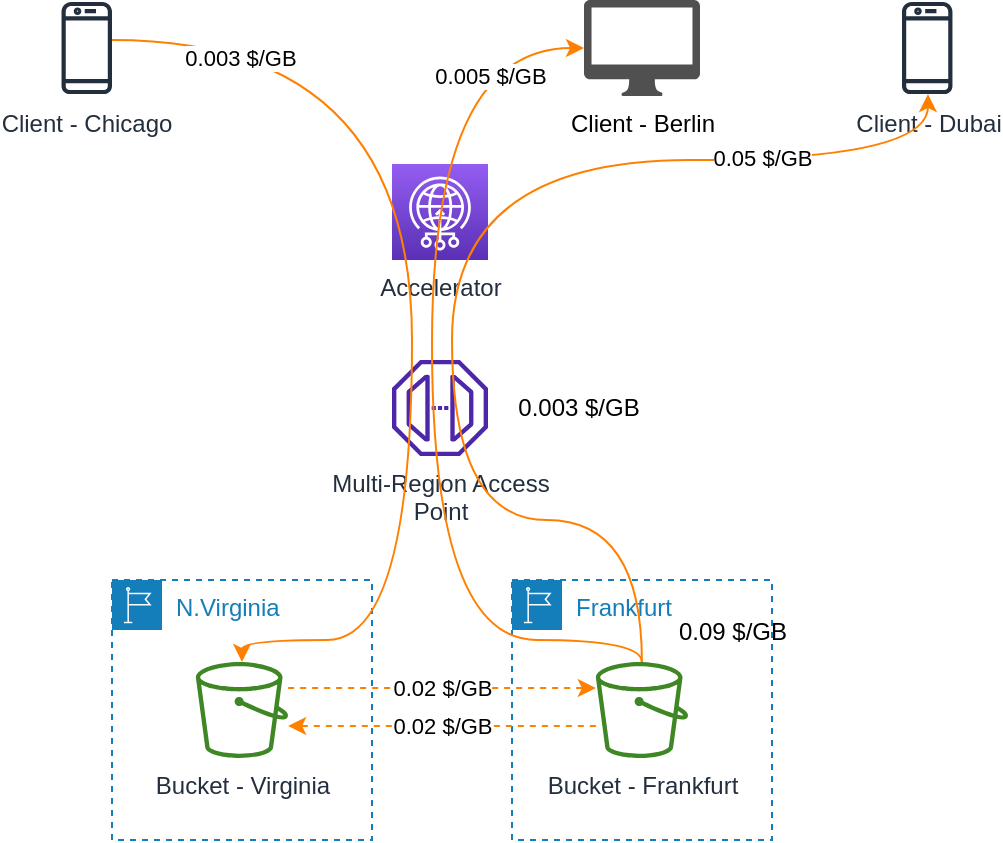 <mxfile version="20.8.16" type="device"><diagram name="第 1 页" id="8zA6-Azrf-kQZXyecfPe"><mxGraphModel dx="954" dy="674" grid="1" gridSize="10" guides="1" tooltips="1" connect="1" arrows="1" fold="1" page="1" pageScale="1" pageWidth="1169" pageHeight="827" math="0" shadow="0"><root><mxCell id="0"/><mxCell id="1" parent="0"/><mxCell id="eW5RJD7KtHPbTi6ZyE5a-6" value="N.Virginia" style="points=[[0,0],[0.25,0],[0.5,0],[0.75,0],[1,0],[1,0.25],[1,0.5],[1,0.75],[1,1],[0.75,1],[0.5,1],[0.25,1],[0,1],[0,0.75],[0,0.5],[0,0.25]];outlineConnect=0;gradientColor=none;html=1;whiteSpace=wrap;fontSize=12;fontStyle=0;container=1;pointerEvents=0;collapsible=0;recursiveResize=0;shape=mxgraph.aws4.group;grIcon=mxgraph.aws4.group_region;strokeColor=#147EBA;fillColor=none;verticalAlign=top;align=left;spacingLeft=30;fontColor=#147EBA;dashed=1;" parent="1" vertex="1"><mxGeometry x="190" y="300" width="130" height="130" as="geometry"/></mxCell><mxCell id="eW5RJD7KtHPbTi6ZyE5a-2" value="Bucket - Virginia" style="sketch=0;outlineConnect=0;fontColor=#232F3E;gradientColor=none;fillColor=#3F8624;strokeColor=none;dashed=0;verticalLabelPosition=bottom;verticalAlign=top;align=center;html=1;fontSize=12;fontStyle=0;aspect=fixed;pointerEvents=1;shape=mxgraph.aws4.bucket;" parent="eW5RJD7KtHPbTi6ZyE5a-6" vertex="1"><mxGeometry x="41.92" y="41" width="46.15" height="48" as="geometry"/></mxCell><mxCell id="eW5RJD7KtHPbTi6ZyE5a-1" value="Multi-Region Access&lt;br&gt;Point" style="sketch=0;outlineConnect=0;fontColor=#232F3E;gradientColor=none;fillColor=#4D27AA;strokeColor=none;dashed=0;verticalLabelPosition=bottom;verticalAlign=top;align=center;html=1;fontSize=12;fontStyle=0;aspect=fixed;pointerEvents=1;shape=mxgraph.aws4.endpoint;" parent="1" vertex="1"><mxGeometry x="330" y="190" width="48" height="48" as="geometry"/></mxCell><mxCell id="eW5RJD7KtHPbTi6ZyE5a-3" value="Accelerator" style="sketch=0;points=[[0,0,0],[0.25,0,0],[0.5,0,0],[0.75,0,0],[1,0,0],[0,1,0],[0.25,1,0],[0.5,1,0],[0.75,1,0],[1,1,0],[0,0.25,0],[0,0.5,0],[0,0.75,0],[1,0.25,0],[1,0.5,0],[1,0.75,0]];outlineConnect=0;fontColor=#232F3E;gradientColor=#945DF2;gradientDirection=north;fillColor=#5A30B5;strokeColor=#ffffff;dashed=0;verticalLabelPosition=bottom;verticalAlign=top;align=center;html=1;fontSize=12;fontStyle=0;aspect=fixed;shape=mxgraph.aws4.resourceIcon;resIcon=mxgraph.aws4.global_accelerator;" parent="1" vertex="1"><mxGeometry x="330" y="92" width="48" height="48" as="geometry"/></mxCell><mxCell id="eW5RJD7KtHPbTi6ZyE5a-4" value="Client - Berlin" style="sketch=0;pointerEvents=1;shadow=0;dashed=0;html=1;strokeColor=none;fillColor=#505050;labelPosition=center;verticalLabelPosition=bottom;verticalAlign=top;outlineConnect=0;align=center;shape=mxgraph.office.devices.mac_client;" parent="1" vertex="1"><mxGeometry x="426" y="10" width="58" height="48" as="geometry"/></mxCell><mxCell id="eW5RJD7KtHPbTi6ZyE5a-10" style="edgeStyle=orthogonalEdgeStyle;rounded=0;orthogonalLoop=1;jettySize=auto;html=1;curved=1;strokeColor=#FF8000;" parent="1" source="eW5RJD7KtHPbTi6ZyE5a-5" target="eW5RJD7KtHPbTi6ZyE5a-2" edge="1"><mxGeometry relative="1" as="geometry"><Array as="points"><mxPoint x="340" y="30"/><mxPoint x="340" y="330"/><mxPoint x="255" y="330"/></Array></mxGeometry></mxCell><mxCell id="eW5RJD7KtHPbTi6ZyE5a-12" value="0.003 $/GB" style="edgeLabel;html=1;align=center;verticalAlign=middle;resizable=0;points=[];" parent="eW5RJD7KtHPbTi6ZyE5a-10" vertex="1" connectable="0"><mxGeometry x="-0.766" y="-9" relative="1" as="geometry"><mxPoint as="offset"/></mxGeometry></mxCell><mxCell id="eW5RJD7KtHPbTi6ZyE5a-5" value="Client - Chicago" style="sketch=0;outlineConnect=0;fontColor=#232F3E;gradientColor=none;fillColor=#232F3D;strokeColor=none;dashed=0;verticalLabelPosition=bottom;verticalAlign=top;align=center;html=1;fontSize=12;fontStyle=0;aspect=fixed;pointerEvents=1;shape=mxgraph.aws4.mobile_client;" parent="1" vertex="1"><mxGeometry x="164.77" y="10" width="25.23" height="48" as="geometry"/></mxCell><mxCell id="eW5RJD7KtHPbTi6ZyE5a-7" value="Frankfurt" style="points=[[0,0],[0.25,0],[0.5,0],[0.75,0],[1,0],[1,0.25],[1,0.5],[1,0.75],[1,1],[0.75,1],[0.5,1],[0.25,1],[0,1],[0,0.75],[0,0.5],[0,0.25]];outlineConnect=0;gradientColor=none;html=1;whiteSpace=wrap;fontSize=12;fontStyle=0;container=0;pointerEvents=0;collapsible=0;recursiveResize=0;shape=mxgraph.aws4.group;grIcon=mxgraph.aws4.group_region;strokeColor=#147EBA;fillColor=none;verticalAlign=top;align=left;spacingLeft=30;fontColor=#147EBA;dashed=1;" parent="1" vertex="1"><mxGeometry x="390" y="300" width="130" height="130" as="geometry"/></mxCell><mxCell id="eW5RJD7KtHPbTi6ZyE5a-9" value="0.003 $/GB" style="text;html=1;align=center;verticalAlign=middle;resizable=0;points=[];autosize=1;strokeColor=none;fillColor=none;" parent="1" vertex="1"><mxGeometry x="378" y="199" width="90" height="30" as="geometry"/></mxCell><mxCell id="eW5RJD7KtHPbTi6ZyE5a-11" value="Client - Dubai" style="sketch=0;outlineConnect=0;fontColor=#232F3E;gradientColor=none;fillColor=#232F3D;strokeColor=none;dashed=0;verticalLabelPosition=bottom;verticalAlign=top;align=center;html=1;fontSize=12;fontStyle=0;aspect=fixed;pointerEvents=1;shape=mxgraph.aws4.mobile_client;" parent="1" vertex="1"><mxGeometry x="585" y="10" width="25.23" height="48" as="geometry"/></mxCell><mxCell id="eW5RJD7KtHPbTi6ZyE5a-13" style="edgeStyle=orthogonalEdgeStyle;curved=1;rounded=0;orthogonalLoop=1;jettySize=auto;html=1;strokeColor=#FF8000;" parent="1" source="eW5RJD7KtHPbTi6ZyE5a-8" target="eW5RJD7KtHPbTi6ZyE5a-4" edge="1"><mxGeometry relative="1" as="geometry"><Array as="points"><mxPoint x="455" y="330"/><mxPoint x="350" y="330"/><mxPoint x="350" y="34"/></Array></mxGeometry></mxCell><mxCell id="eW5RJD7KtHPbTi6ZyE5a-16" value="0.005 $/GB" style="edgeLabel;html=1;align=center;verticalAlign=middle;resizable=0;points=[];" parent="eW5RJD7KtHPbTi6ZyE5a-13" vertex="1" connectable="0"><mxGeometry x="0.807" y="-14" relative="1" as="geometry"><mxPoint as="offset"/></mxGeometry></mxCell><mxCell id="eW5RJD7KtHPbTi6ZyE5a-14" style="edgeStyle=orthogonalEdgeStyle;curved=1;rounded=0;orthogonalLoop=1;jettySize=auto;html=1;strokeColor=#FF8000;" parent="1" source="eW5RJD7KtHPbTi6ZyE5a-8" target="eW5RJD7KtHPbTi6ZyE5a-11" edge="1"><mxGeometry relative="1" as="geometry"><Array as="points"><mxPoint x="455" y="270"/><mxPoint x="360" y="270"/><mxPoint x="360" y="90"/><mxPoint x="598" y="90"/></Array></mxGeometry></mxCell><mxCell id="eW5RJD7KtHPbTi6ZyE5a-17" value="0.05 $/GB" style="edgeLabel;html=1;align=center;verticalAlign=middle;resizable=0;points=[];" parent="eW5RJD7KtHPbTi6ZyE5a-14" vertex="1" connectable="0"><mxGeometry x="0.624" y="1" relative="1" as="geometry"><mxPoint as="offset"/></mxGeometry></mxCell><mxCell id="eW5RJD7KtHPbTi6ZyE5a-18" value="0.09 $/GB" style="text;html=1;align=center;verticalAlign=middle;resizable=0;points=[];autosize=1;strokeColor=none;fillColor=none;" parent="1" vertex="1"><mxGeometry x="460" y="311" width="80" height="30" as="geometry"/></mxCell><mxCell id="uyL96JmS7wNPq18K_WTT-1" value="0.02 $/GB" style="edgeStyle=orthogonalEdgeStyle;rounded=0;orthogonalLoop=1;jettySize=auto;html=1;strokeColor=#FF8000;dashed=1;" edge="1" parent="1"><mxGeometry relative="1" as="geometry"><mxPoint x="278.068" y="354" as="sourcePoint"/><mxPoint x="431.922" y="354" as="targetPoint"/></mxGeometry></mxCell><mxCell id="uyL96JmS7wNPq18K_WTT-2" value="0.02 $/GB" style="edgeStyle=orthogonalEdgeStyle;rounded=0;orthogonalLoop=1;jettySize=auto;html=1;dashed=1;strokeColor=#FF8000;" edge="1" parent="1"><mxGeometry relative="1" as="geometry"><mxPoint x="431.922" y="373" as="sourcePoint"/><mxPoint x="278.068" y="373" as="targetPoint"/></mxGeometry></mxCell><mxCell id="eW5RJD7KtHPbTi6ZyE5a-8" value="Bucket - Frankfurt" style="sketch=0;outlineConnect=0;fontColor=#232F3E;gradientColor=none;fillColor=#3F8624;strokeColor=none;dashed=0;verticalLabelPosition=bottom;verticalAlign=top;align=center;html=1;fontSize=12;fontStyle=0;aspect=fixed;pointerEvents=1;shape=mxgraph.aws4.bucket;" parent="1" vertex="1"><mxGeometry x="431.92" y="341" width="46.15" height="48" as="geometry"/></mxCell></root></mxGraphModel></diagram></mxfile>